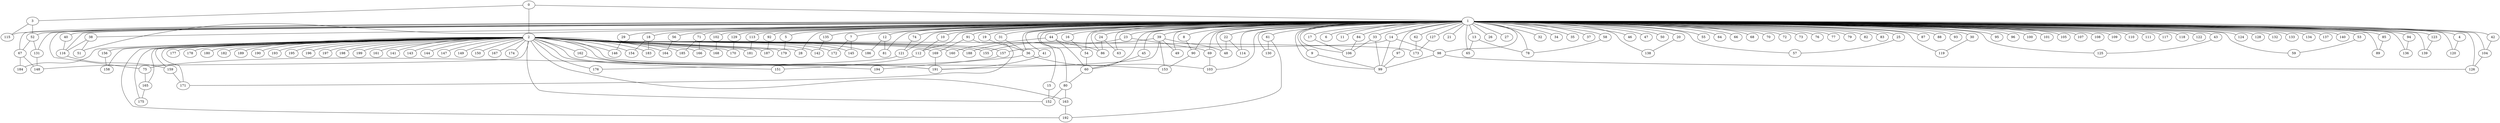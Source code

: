 
graph graphname {
    0 -- 1
0 -- 2
0 -- 3
1 -- 4
1 -- 5
1 -- 6
1 -- 7
1 -- 8
1 -- 9
1 -- 10
1 -- 11
1 -- 12
1 -- 13
1 -- 14
1 -- 15
1 -- 16
1 -- 17
1 -- 18
1 -- 19
1 -- 20
1 -- 21
1 -- 22
1 -- 23
1 -- 24
1 -- 25
1 -- 26
1 -- 27
1 -- 28
1 -- 29
1 -- 30
1 -- 31
1 -- 32
1 -- 33
1 -- 34
1 -- 35
1 -- 36
1 -- 37
1 -- 38
1 -- 39
1 -- 40
1 -- 41
1 -- 42
1 -- 43
1 -- 44
1 -- 45
1 -- 46
1 -- 47
1 -- 48
1 -- 49
1 -- 50
1 -- 51
1 -- 52
1 -- 53
1 -- 54
1 -- 55
1 -- 56
1 -- 57
1 -- 58
1 -- 59
1 -- 60
1 -- 61
1 -- 62
1 -- 63
1 -- 64
1 -- 65
1 -- 66
1 -- 67
1 -- 68
1 -- 69
1 -- 70
1 -- 71
1 -- 72
1 -- 73
1 -- 74
1 -- 75
1 -- 76
1 -- 77
1 -- 78
1 -- 79
1 -- 80
1 -- 81
1 -- 82
1 -- 83
1 -- 84
1 -- 85
1 -- 86
1 -- 87
1 -- 88
1 -- 89
1 -- 90
1 -- 91
1 -- 92
1 -- 93
1 -- 94
1 -- 95
1 -- 96
1 -- 97
1 -- 98
1 -- 99
1 -- 100
1 -- 101
1 -- 102
1 -- 103
1 -- 104
1 -- 105
1 -- 106
1 -- 107
1 -- 108
1 -- 109
1 -- 110
1 -- 111
1 -- 112
1 -- 113
1 -- 114
1 -- 115
1 -- 116
1 -- 117
1 -- 118
1 -- 119
1 -- 120
1 -- 121
1 -- 122
1 -- 123
1 -- 124
1 -- 125
1 -- 126
1 -- 127
1 -- 128
1 -- 129
1 -- 130
1 -- 131
1 -- 132
1 -- 133
1 -- 134
1 -- 135
1 -- 136
1 -- 137
1 -- 138
1 -- 139
1 -- 140
2 -- 141
2 -- 142
2 -- 143
2 -- 144
2 -- 145
2 -- 146
2 -- 147
2 -- 148
2 -- 149
2 -- 150
2 -- 151
2 -- 152
2 -- 153
2 -- 154
2 -- 155
2 -- 156
2 -- 157
2 -- 158
2 -- 159
2 -- 160
2 -- 161
2 -- 162
2 -- 163
2 -- 164
2 -- 165
2 -- 166
2 -- 167
2 -- 168
2 -- 169
2 -- 170
2 -- 171
2 -- 172
2 -- 173
2 -- 174
2 -- 175
2 -- 176
2 -- 177
2 -- 178
2 -- 179
2 -- 180
2 -- 181
2 -- 182
2 -- 183
2 -- 184
2 -- 185
2 -- 186
2 -- 187
2 -- 188
2 -- 189
2 -- 190
2 -- 191
2 -- 192
2 -- 193
2 -- 194
2 -- 195
2 -- 196
2 -- 197
2 -- 198
2 -- 199
2 -- 28
3 -- 52
3 -- 115
4 -- 120
5 -- 179
7 -- 172
7 -- 145
8 -- 90
9 -- 99
10 -- 112
12 -- 186
12 -- 81
13 -- 65
13 -- 78
14 -- 99
14 -- 157
14 -- 98
15 -- 152
16 -- 54
17 -- 106
18 -- 154
18 -- 183
19 -- 36
20 -- 138
22 -- 48
22 -- 114
23 -- 69
23 -- 188
24 -- 86
24 -- 63
25 -- 57
29 -- 146
30 -- 119
31 -- 36
33 -- 106
33 -- 99
36 -- 75
36 -- 103
38 -- 51
38 -- 116
39 -- 48
39 -- 153
39 -- 191
39 -- 49
39 -- 155
40 -- 116
41 -- 191
42 -- 104
43 -- 125
44 -- 86
44 -- 160
44 -- 60
45 -- 60
52 -- 67
52 -- 131
53 -- 59
54 -- 60
56 -- 164
58 -- 78
60 -- 80
61 -- 130
61 -- 192
62 -- 173
67 -- 148
67 -- 184
69 -- 103
71 -- 185
71 -- 166
74 -- 121
75 -- 165
80 -- 152
80 -- 163
84 -- 106
85 -- 89
90 -- 153
91 -- 169
91 -- 171
92 -- 187
94 -- 136
97 -- 99
98 -- 126
98 -- 99
102 -- 168
104 -- 126
112 -- 151
113 -- 181
116 -- 159
121 -- 176
123 -- 139
127 -- 173
129 -- 170
131 -- 148
135 -- 142
156 -- 158
157 -- 194
159 -- 171
162 -- 191
163 -- 192
165 -- 175
169 -- 191

}
